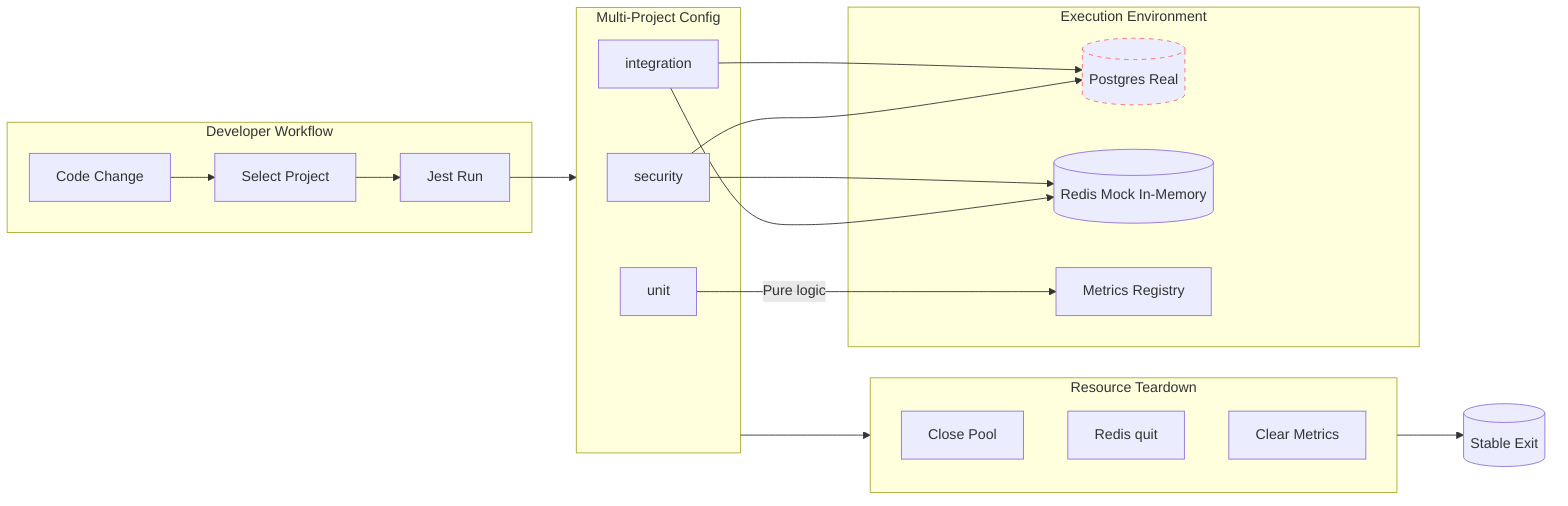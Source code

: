 %% Testing Architecture (Multi-Project Jest)
flowchart LR
    subgraph Dev[Developer Workflow]
        A[Code Change]
        B[Select Project]
        C[Jest Run]
    end

    subgraph Jest[Multi-Project Config]
        S[security]
        U[unit]
        I[integration]
    end

    subgraph Env[Execution Environment]
        DB[(Postgres Real)]
        R[(Redis Mock In-Memory)]
        M[Metrics Registry]
    end

    A --> B --> C --> Jest
    S --> R
    U -->|Pure logic| M
    I --> DB
    I --> R
    S --> DB:::blocked

    classDef blocked stroke-dasharray: 5 5,stroke:#f66

    subgraph Teardown[Resource Teardown]
        T1[Close Pool]
        T2[Redis quit]
        T3[Clear Metrics]
    end

    Jest --> Teardown
    Teardown --> Done[(Stable Exit)]

    class S,U,I fill:#eef,stroke:#336
    class DB,R fill:#fff,stroke:#555
    class Teardown fill:#f9f9f9,stroke:#999